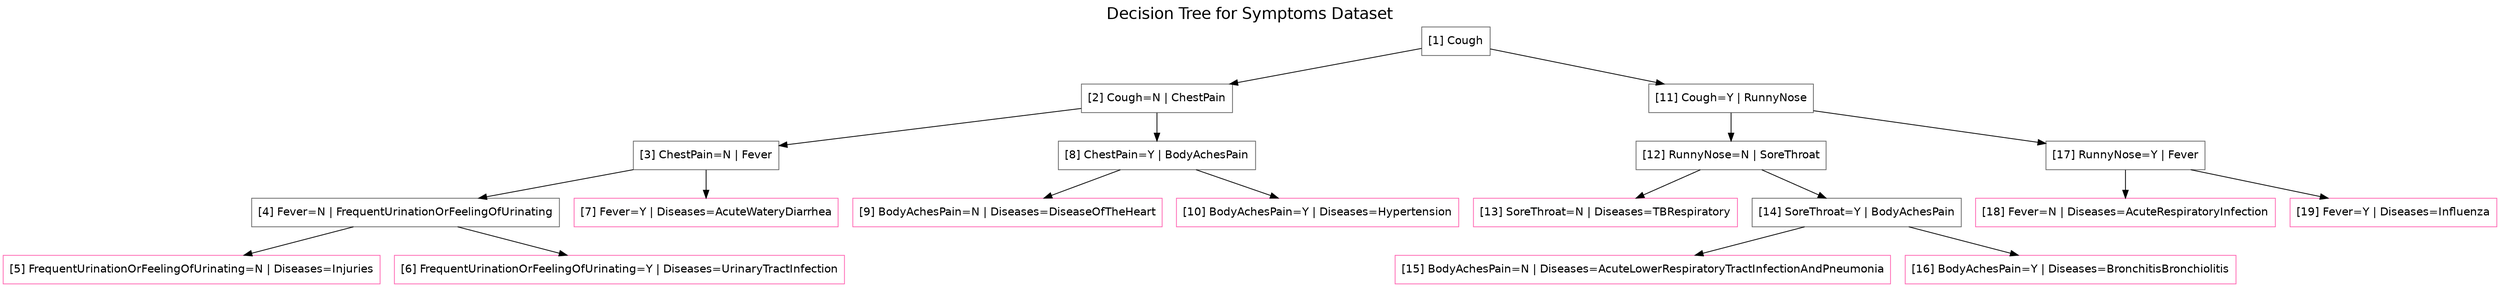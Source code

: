 digraph tree {
    labelloc="t";
    label="Decision Tree for Symptoms Dataset";
    fontsize="20";
    graph [fontname = "helvetica"];
    node [fontname = "helvetica"];
    "[1] Cough" [shape=box, color=dimgray];
    "[2] Cough=N | ChestPain" [shape=box, color=dimgray];
    "[3] ChestPain=N | Fever" [shape=box, color=dimgray];
    "[4] Fever=N | FrequentUrinationOrFeelingOfUrinating" [shape=box, color=dimgray];
    "[5] FrequentUrinationOrFeelingOfUrinating=N | Diseases=Injuries" [shape=box, color=hotpink];
    "[6] FrequentUrinationOrFeelingOfUrinating=Y | Diseases=UrinaryTractInfection" [shape=box, color=hotpink];
    "[7] Fever=Y | Diseases=AcuteWateryDiarrhea" [shape=box, color=hotpink];
    "[8] ChestPain=Y | BodyAchesPain" [shape=box, color=dimgray];
    "[9] BodyAchesPain=N | Diseases=DiseaseOfTheHeart" [shape=box, color=hotpink];
    "[10] BodyAchesPain=Y | Diseases=Hypertension" [shape=box, color=hotpink];
    "[11] Cough=Y | RunnyNose" [shape=box, color=dimgray];
    "[12] RunnyNose=N | SoreThroat" [shape=box, color=dimgray];
    "[13] SoreThroat=N | Diseases=TBRespiratory" [shape=box, color=hotpink];
    "[14] SoreThroat=Y | BodyAchesPain" [shape=box, color=dimgray];
    "[15] BodyAchesPain=N | Diseases=AcuteLowerRespiratoryTractInfectionAndPneumonia" [shape=box, color=hotpink];
    "[16] BodyAchesPain=Y | Diseases=BronchitisBronchiolitis" [shape=box, color=hotpink];
    "[17] RunnyNose=Y | Fever" [shape=box, color=dimgray];
    "[18] Fever=N | Diseases=AcuteRespiratoryInfection" [shape=box, color=hotpink];
    "[19] Fever=Y | Diseases=Influenza" [shape=box, color=hotpink];
    "[1] Cough" -> "[2] Cough=N | ChestPain";
    "[1] Cough" -> "[11] Cough=Y | RunnyNose";
    "[2] Cough=N | ChestPain" -> "[3] ChestPain=N | Fever";
    "[2] Cough=N | ChestPain" -> "[8] ChestPain=Y | BodyAchesPain";
    "[3] ChestPain=N | Fever" -> "[4] Fever=N | FrequentUrinationOrFeelingOfUrinating";
    "[3] ChestPain=N | Fever" -> "[7] Fever=Y | Diseases=AcuteWateryDiarrhea";
    "[4] Fever=N | FrequentUrinationOrFeelingOfUrinating" -> "[5] FrequentUrinationOrFeelingOfUrinating=N | Diseases=Injuries";
    "[4] Fever=N | FrequentUrinationOrFeelingOfUrinating" -> "[6] FrequentUrinationOrFeelingOfUrinating=Y | Diseases=UrinaryTractInfection";
    "[8] ChestPain=Y | BodyAchesPain" -> "[9] BodyAchesPain=N | Diseases=DiseaseOfTheHeart";
    "[8] ChestPain=Y | BodyAchesPain" -> "[10] BodyAchesPain=Y | Diseases=Hypertension";
    "[11] Cough=Y | RunnyNose" -> "[12] RunnyNose=N | SoreThroat";
    "[11] Cough=Y | RunnyNose" -> "[17] RunnyNose=Y | Fever";
    "[12] RunnyNose=N | SoreThroat" -> "[13] SoreThroat=N | Diseases=TBRespiratory";
    "[12] RunnyNose=N | SoreThroat" -> "[14] SoreThroat=Y | BodyAchesPain";
    "[14] SoreThroat=Y | BodyAchesPain" -> "[15] BodyAchesPain=N | Diseases=AcuteLowerRespiratoryTractInfectionAndPneumonia";
    "[14] SoreThroat=Y | BodyAchesPain" -> "[16] BodyAchesPain=Y | Diseases=BronchitisBronchiolitis";
    "[17] RunnyNose=Y | Fever" -> "[18] Fever=N | Diseases=AcuteRespiratoryInfection";
    "[17] RunnyNose=Y | Fever" -> "[19] Fever=Y | Diseases=Influenza";
}
